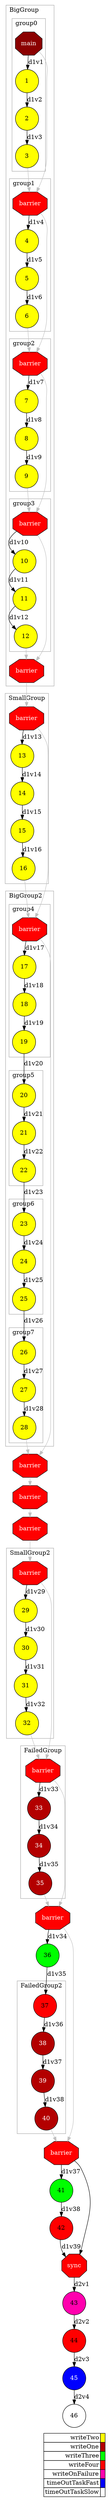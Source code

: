 digraph {
  rankdir=TB;
  labeljust="l";
  compound= true;
  subgraph dependence_graph {
    ranksep=0.20;
    node[height=0.75];

Synchro0[label="main", shape=octagon, style=filled fillcolor="#8B0000" fontcolor="#FFFFFF"];
subgraph clusterTasksBigGroup {
shape=rect;
node[height=0.75];
color="#A9A9A9"; 
label="BigGroup";

subgraph clusterTasksgroup0 {
shape=rect;
node[height=0.75];
color="#A9A9A9"; 
label="group0";

1[shape=circle, style=filled fillcolor="#ffff00" fontcolor="#000000"];
Synchro0 -> 1 [label="d1v1"];
2[shape=circle, style=filled fillcolor="#ffff00" fontcolor="#000000"];
1 -> 2 [label="d1v2"];
3[shape=circle, style=filled fillcolor="#ffff00" fontcolor="#000000"];
2 -> 3 [label="d1v3"];
}

Synchro1[label="barrier", shape=octagon, style=filled fillcolor="#ff0000" fontcolor="#FFFFFF"];
Synchro0 -> Synchro1 [color=grey];
3 -> Synchro1 [color=grey];
subgraph clusterTasksgroup1 {
shape=rect;
node[height=0.75];
color="#A9A9A9"; 
label="group1";

4[shape=circle, style=filled fillcolor="#ffff00" fontcolor="#000000"];
Synchro1 -> 4 [label="d1v4"];
5[shape=circle, style=filled fillcolor="#ffff00" fontcolor="#000000"];
4 -> 5 [label="d1v5"];
6[shape=circle, style=filled fillcolor="#ffff00" fontcolor="#000000"];
5 -> 6 [label="d1v6"];
}

Synchro2[label="barrier", shape=octagon, style=filled fillcolor="#ff0000" fontcolor="#FFFFFF"];
Synchro1 -> Synchro2 [color=grey];
6 -> Synchro2 [color=grey];
subgraph clusterTasksgroup2 {
shape=rect;
node[height=0.75];
color="#A9A9A9"; 
label="group2";

7[shape=circle, style=filled fillcolor="#ffff00" fontcolor="#000000"];
Synchro2 -> 7 [label="d1v7"];
8[shape=circle, style=filled fillcolor="#ffff00" fontcolor="#000000"];
7 -> 8 [label="d1v8"];
9[shape=circle, style=filled fillcolor="#ffff00" fontcolor="#000000"];
8 -> 9 [label="d1v9"];
}

Synchro3[label="barrier", shape=octagon, style=filled fillcolor="#ff0000" fontcolor="#FFFFFF"];
Synchro2 -> Synchro3 [color=grey];
9 -> Synchro3 [color=grey];
subgraph clusterTasksgroup3 {
shape=rect;
node[height=0.75];
color="#A9A9A9"; 
label="group3";

10[shape=circle, style=filled fillcolor="#ffff00" fontcolor="#000000"];
Synchro3 -> 10 [label="d1v10"];
11[shape=circle, style=filled fillcolor="#ffff00" fontcolor="#000000"];
10 -> 11 [label="d1v11"];
12[shape=circle, style=filled fillcolor="#ffff00" fontcolor="#000000"];
11 -> 12 [label="d1v12"];
}

Synchro4[label="barrier", shape=octagon, style=filled fillcolor="#ff0000" fontcolor="#FFFFFF"];
Synchro3 -> Synchro4 [color=grey];
12 -> Synchro4 [color=grey];
}

Synchro5[label="barrier", shape=octagon, style=filled fillcolor="#ff0000" fontcolor="#FFFFFF"];
Synchro4 -> Synchro5 [color=grey];
subgraph clusterTasksSmallGroup {
shape=rect;
node[height=0.75];
color="#A9A9A9"; 
label="SmallGroup";

13[shape=circle, style=filled fillcolor="#ffff00" fontcolor="#000000"];
Synchro5 -> 13 [label="d1v13"];
14[shape=circle, style=filled fillcolor="#ffff00" fontcolor="#000000"];
13 -> 14 [label="d1v14"];
15[shape=circle, style=filled fillcolor="#ffff00" fontcolor="#000000"];
14 -> 15 [label="d1v15"];
16[shape=circle, style=filled fillcolor="#ffff00" fontcolor="#000000"];
15 -> 16 [label="d1v16"];
}

Synchro6[label="barrier", shape=octagon, style=filled fillcolor="#ff0000" fontcolor="#FFFFFF"];
Synchro5 -> Synchro6 [color=grey];
16 -> Synchro6 [color=grey];
subgraph clusterTasksBigGroup2 {
shape=rect;
node[height=0.75];
color="#A9A9A9"; 
label="BigGroup2";

subgraph clusterTasksgroup4 {
shape=rect;
node[height=0.75];
color="#A9A9A9"; 
label="group4";

17[shape=circle, style=filled fillcolor="#ffff00" fontcolor="#000000"];
Synchro6 -> 17 [label="d1v17"];
18[shape=circle, style=filled fillcolor="#ffff00" fontcolor="#000000"];
17 -> 18 [label="d1v18"];
19[shape=circle, style=filled fillcolor="#ffff00" fontcolor="#000000"];
18 -> 19 [label="d1v19"];
}

subgraph clusterTasksgroup5 {
shape=rect;
node[height=0.75];
color="#A9A9A9"; 
label="group5";

20[shape=circle, style=filled fillcolor="#ffff00" fontcolor="#000000"];
19 -> 20 [label="d1v20"];
21[shape=circle, style=filled fillcolor="#ffff00" fontcolor="#000000"];
20 -> 21 [label="d1v21"];
22[shape=circle, style=filled fillcolor="#ffff00" fontcolor="#000000"];
21 -> 22 [label="d1v22"];
}

subgraph clusterTasksgroup6 {
shape=rect;
node[height=0.75];
color="#A9A9A9"; 
label="group6";

23[shape=circle, style=filled fillcolor="#ffff00" fontcolor="#000000"];
22 -> 23 [label="d1v23"];
24[shape=circle, style=filled fillcolor="#ffff00" fontcolor="#000000"];
23 -> 24 [label="d1v24"];
25[shape=circle, style=filled fillcolor="#ffff00" fontcolor="#000000"];
24 -> 25 [label="d1v25"];
}

subgraph clusterTasksgroup7 {
shape=rect;
node[height=0.75];
color="#A9A9A9"; 
label="group7";

26[shape=circle, style=filled fillcolor="#ffff00" fontcolor="#000000"];
25 -> 26 [label="d1v26"];
27[shape=circle, style=filled fillcolor="#ffff00" fontcolor="#000000"];
26 -> 27 [label="d1v27"];
28[shape=circle, style=filled fillcolor="#ffff00" fontcolor="#000000"];
27 -> 28 [label="d1v28"];
}

}

Synchro7[label="barrier", shape=octagon, style=filled fillcolor="#ff0000" fontcolor="#FFFFFF"];
Synchro6 -> Synchro7 [color=grey];
28 -> Synchro7 [color=grey];
Synchro8[label="barrier", shape=octagon, style=filled fillcolor="#ff0000" fontcolor="#FFFFFF"];
Synchro7 -> Synchro8 [color=grey];
Synchro9[label="barrier", shape=octagon, style=filled fillcolor="#ff0000" fontcolor="#FFFFFF"];
Synchro8 -> Synchro9 [color=grey];
Synchro10[label="barrier", shape=octagon, style=filled fillcolor="#ff0000" fontcolor="#FFFFFF"];
Synchro9 -> Synchro10 [color=grey];
subgraph clusterTasksSmallGroup2 {
shape=rect;
node[height=0.75];
color="#A9A9A9"; 
label="SmallGroup2";

29[shape=circle, style=filled fillcolor="#ffff00" fontcolor="#000000"];
Synchro10 -> 29 [label="d1v29"];
30[shape=circle, style=filled fillcolor="#ffff00" fontcolor="#000000"];
29 -> 30 [label="d1v30"];
31[shape=circle, style=filled fillcolor="#ffff00" fontcolor="#000000"];
30 -> 31 [label="d1v31"];
32[shape=circle, style=filled fillcolor="#ffff00" fontcolor="#000000"];
31 -> 32 [label="d1v32"];
}

Synchro11[label="barrier", shape=octagon, style=filled fillcolor="#ff0000" fontcolor="#FFFFFF"];
Synchro10 -> Synchro11 [color=grey];
32 -> Synchro11 [color=grey];
subgraph clusterTasksFailedGroup {
shape=rect;
node[height=0.75];
color="#A9A9A9"; 
label="FailedGroup";

33[shape=circle, style=filled fillcolor="#b30000" fontcolor="#ffffff"];
Synchro11 -> 33 [label="d1v33"];
34[shape=circle, style=filled fillcolor="#b30000" fontcolor="#ffffff"];
33 -> 34 [label="d1v34"];
35[shape=circle, style=filled fillcolor="#b30000" fontcolor="#ffffff"];
34 -> 35 [label="d1v35"];
}

Synchro12[label="barrier", shape=octagon, style=filled fillcolor="#ff0000" fontcolor="#FFFFFF"];
Synchro11 -> Synchro12 [color=grey];
35 -> Synchro12 [color=grey];
36[shape=circle, style=filled fillcolor="#00ff00" fontcolor="#000000"];
Synchro12 -> 36 [label="d1v34"];
37[shape=circle, style=filled fillcolor="#ff0000" fontcolor="#000000"];
36 -> 37 [label="d1v35"];
subgraph clusterTasksFailedGroup2 {
shape=rect;
node[height=0.75];
color="#A9A9A9"; 
label="FailedGroup2";

38[shape=circle, style=filled fillcolor="#b30000" fontcolor="#ffffff"];
37 -> 38 [label="d1v36"];
39[shape=circle, style=filled fillcolor="#b30000" fontcolor="#ffffff"];
38 -> 39 [label="d1v37"];
40[shape=circle, style=filled fillcolor="#b30000" fontcolor="#ffffff"];
39 -> 40 [label="d1v38"];
}

Synchro13[label="barrier", shape=octagon, style=filled fillcolor="#ff0000" fontcolor="#FFFFFF"];
Synchro12 -> Synchro13 [color=grey];
40 -> Synchro13 [color=grey];
41[shape=circle, style=filled fillcolor="#00ff00" fontcolor="#000000"];
Synchro13 -> 41 [label="d1v37"];
42[shape=circle, style=filled fillcolor="#ff0000" fontcolor="#000000"];
41 -> 42 [label="d1v38"];
Synchro14[label="sync", shape=octagon, style=filled fillcolor="#ff0000" fontcolor="#FFFFFF"];
Synchro13 -> Synchro14;
42 -> Synchro14 [label="d1v39"];
43[shape=circle, style=filled fillcolor="#ff00ae" fontcolor="#000000"];
Synchro14 -> 43 [label="d2v1"];
44[shape=circle, style=filled fillcolor="#ff0000" fontcolor="#000000"];
43 -> 44 [label="d2v2"];
45[shape=circle, style=filled fillcolor="#0000ff" fontcolor="#ffffff"];
44 -> 45 [label="d2v3"];
46[shape=circle, style=filled fillcolor="#ffffff" fontcolor="#000000"];
45 -> 46 [label="d2v4"];  }
  subgraph legend {
    rank=sink;
    node [shape=plaintext, height=0.75];
    ranksep=0.20;
    label = "Legend";
    key [label=<
      <table border="0" cellpadding="2" cellspacing="0" cellborder="1">
<tr>
<td align="right">writeTwo</td>
<td bgcolor="#ffff00">&nbsp;</td>
</tr>
<tr>
<td align="right">writeOne</td>
<td bgcolor="#b30000">&nbsp;</td>
</tr>
<tr>
<td align="right">writeThree</td>
<td bgcolor="#00ff00">&nbsp;</td>
</tr>
<tr>
<td align="right">writeFour</td>
<td bgcolor="#ff0000">&nbsp;</td>
</tr>
<tr>
<td align="right">writeOnFailure</td>
<td bgcolor="#ff00ae">&nbsp;</td>
</tr>
<tr>
<td align="right">timeOutTaskFast</td>
<td bgcolor="#0000ff">&nbsp;</td>
</tr>
<tr>
<td align="right">timeOutTaskSlow</td>
<td bgcolor="#ffffff">&nbsp;</td>
</tr>
      </table>
    >]
  }
}
